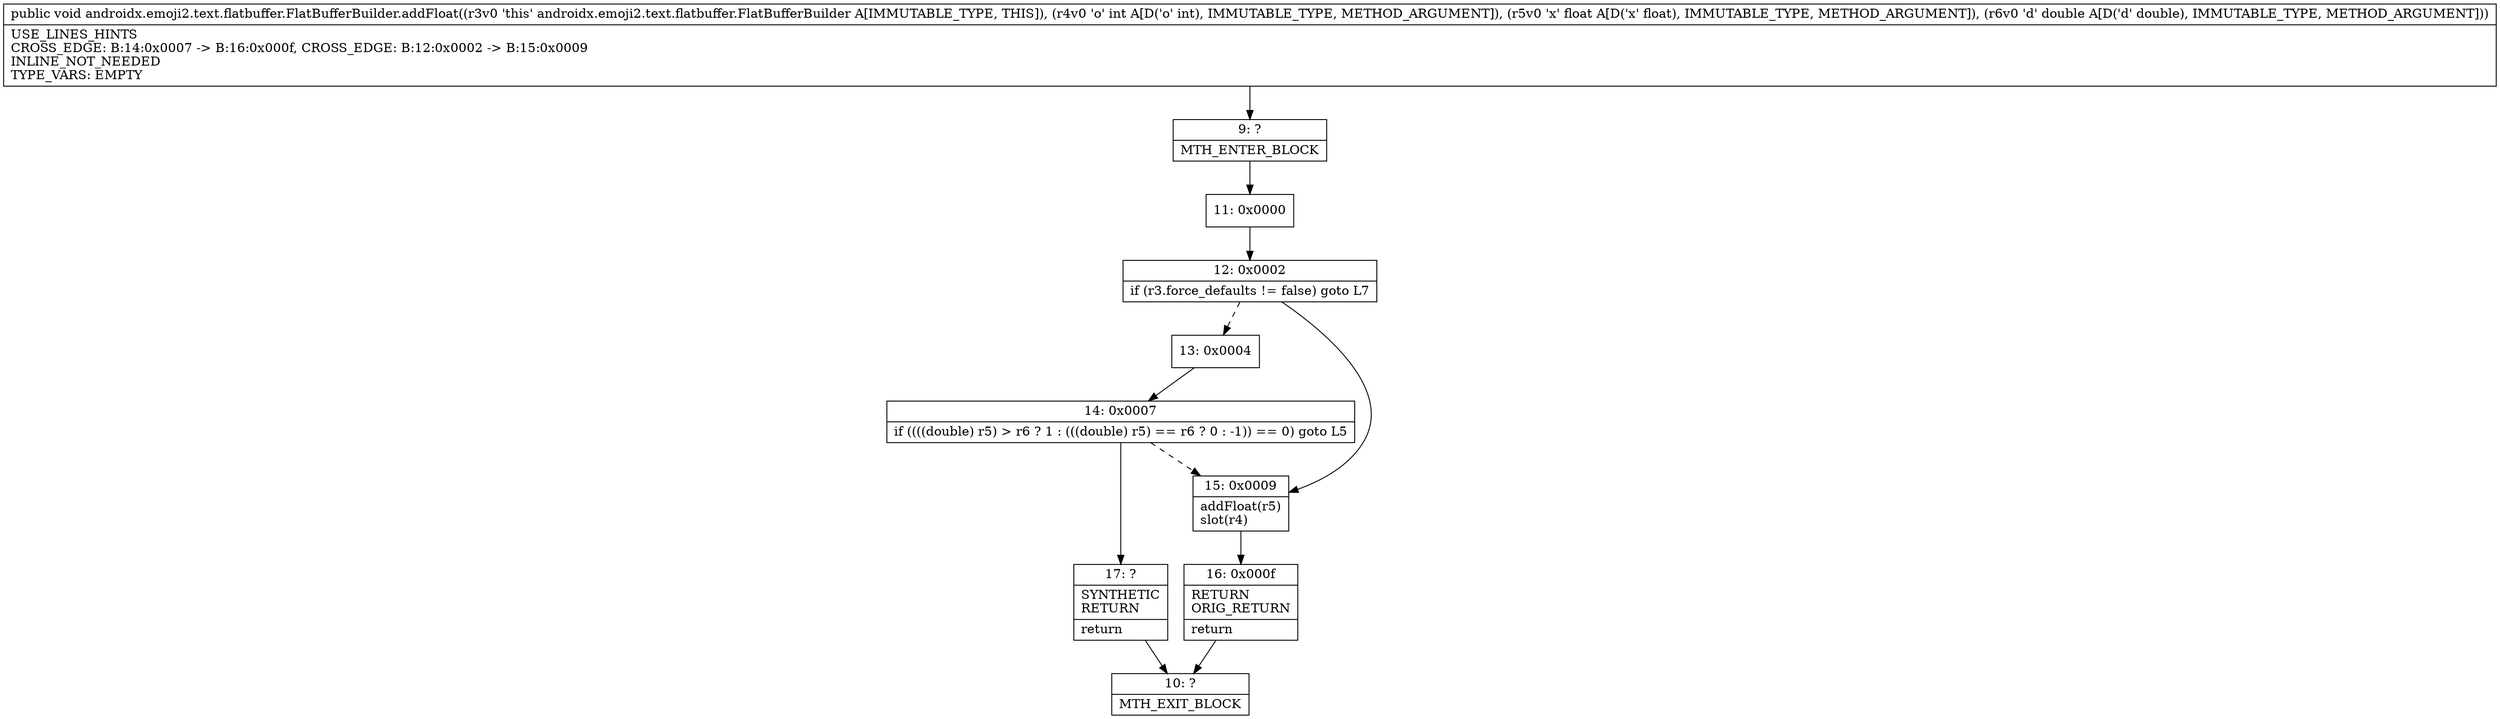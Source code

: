 digraph "CFG forandroidx.emoji2.text.flatbuffer.FlatBufferBuilder.addFloat(IFD)V" {
Node_9 [shape=record,label="{9\:\ ?|MTH_ENTER_BLOCK\l}"];
Node_11 [shape=record,label="{11\:\ 0x0000}"];
Node_12 [shape=record,label="{12\:\ 0x0002|if (r3.force_defaults != false) goto L7\l}"];
Node_13 [shape=record,label="{13\:\ 0x0004}"];
Node_14 [shape=record,label="{14\:\ 0x0007|if ((((double) r5) \> r6 ? 1 : (((double) r5) == r6 ? 0 : \-1)) == 0) goto L5\l}"];
Node_17 [shape=record,label="{17\:\ ?|SYNTHETIC\lRETURN\l|return\l}"];
Node_10 [shape=record,label="{10\:\ ?|MTH_EXIT_BLOCK\l}"];
Node_15 [shape=record,label="{15\:\ 0x0009|addFloat(r5)\lslot(r4)\l}"];
Node_16 [shape=record,label="{16\:\ 0x000f|RETURN\lORIG_RETURN\l|return\l}"];
MethodNode[shape=record,label="{public void androidx.emoji2.text.flatbuffer.FlatBufferBuilder.addFloat((r3v0 'this' androidx.emoji2.text.flatbuffer.FlatBufferBuilder A[IMMUTABLE_TYPE, THIS]), (r4v0 'o' int A[D('o' int), IMMUTABLE_TYPE, METHOD_ARGUMENT]), (r5v0 'x' float A[D('x' float), IMMUTABLE_TYPE, METHOD_ARGUMENT]), (r6v0 'd' double A[D('d' double), IMMUTABLE_TYPE, METHOD_ARGUMENT]))  | USE_LINES_HINTS\lCROSS_EDGE: B:14:0x0007 \-\> B:16:0x000f, CROSS_EDGE: B:12:0x0002 \-\> B:15:0x0009\lINLINE_NOT_NEEDED\lTYPE_VARS: EMPTY\l}"];
MethodNode -> Node_9;Node_9 -> Node_11;
Node_11 -> Node_12;
Node_12 -> Node_13[style=dashed];
Node_12 -> Node_15;
Node_13 -> Node_14;
Node_14 -> Node_15[style=dashed];
Node_14 -> Node_17;
Node_17 -> Node_10;
Node_15 -> Node_16;
Node_16 -> Node_10;
}

